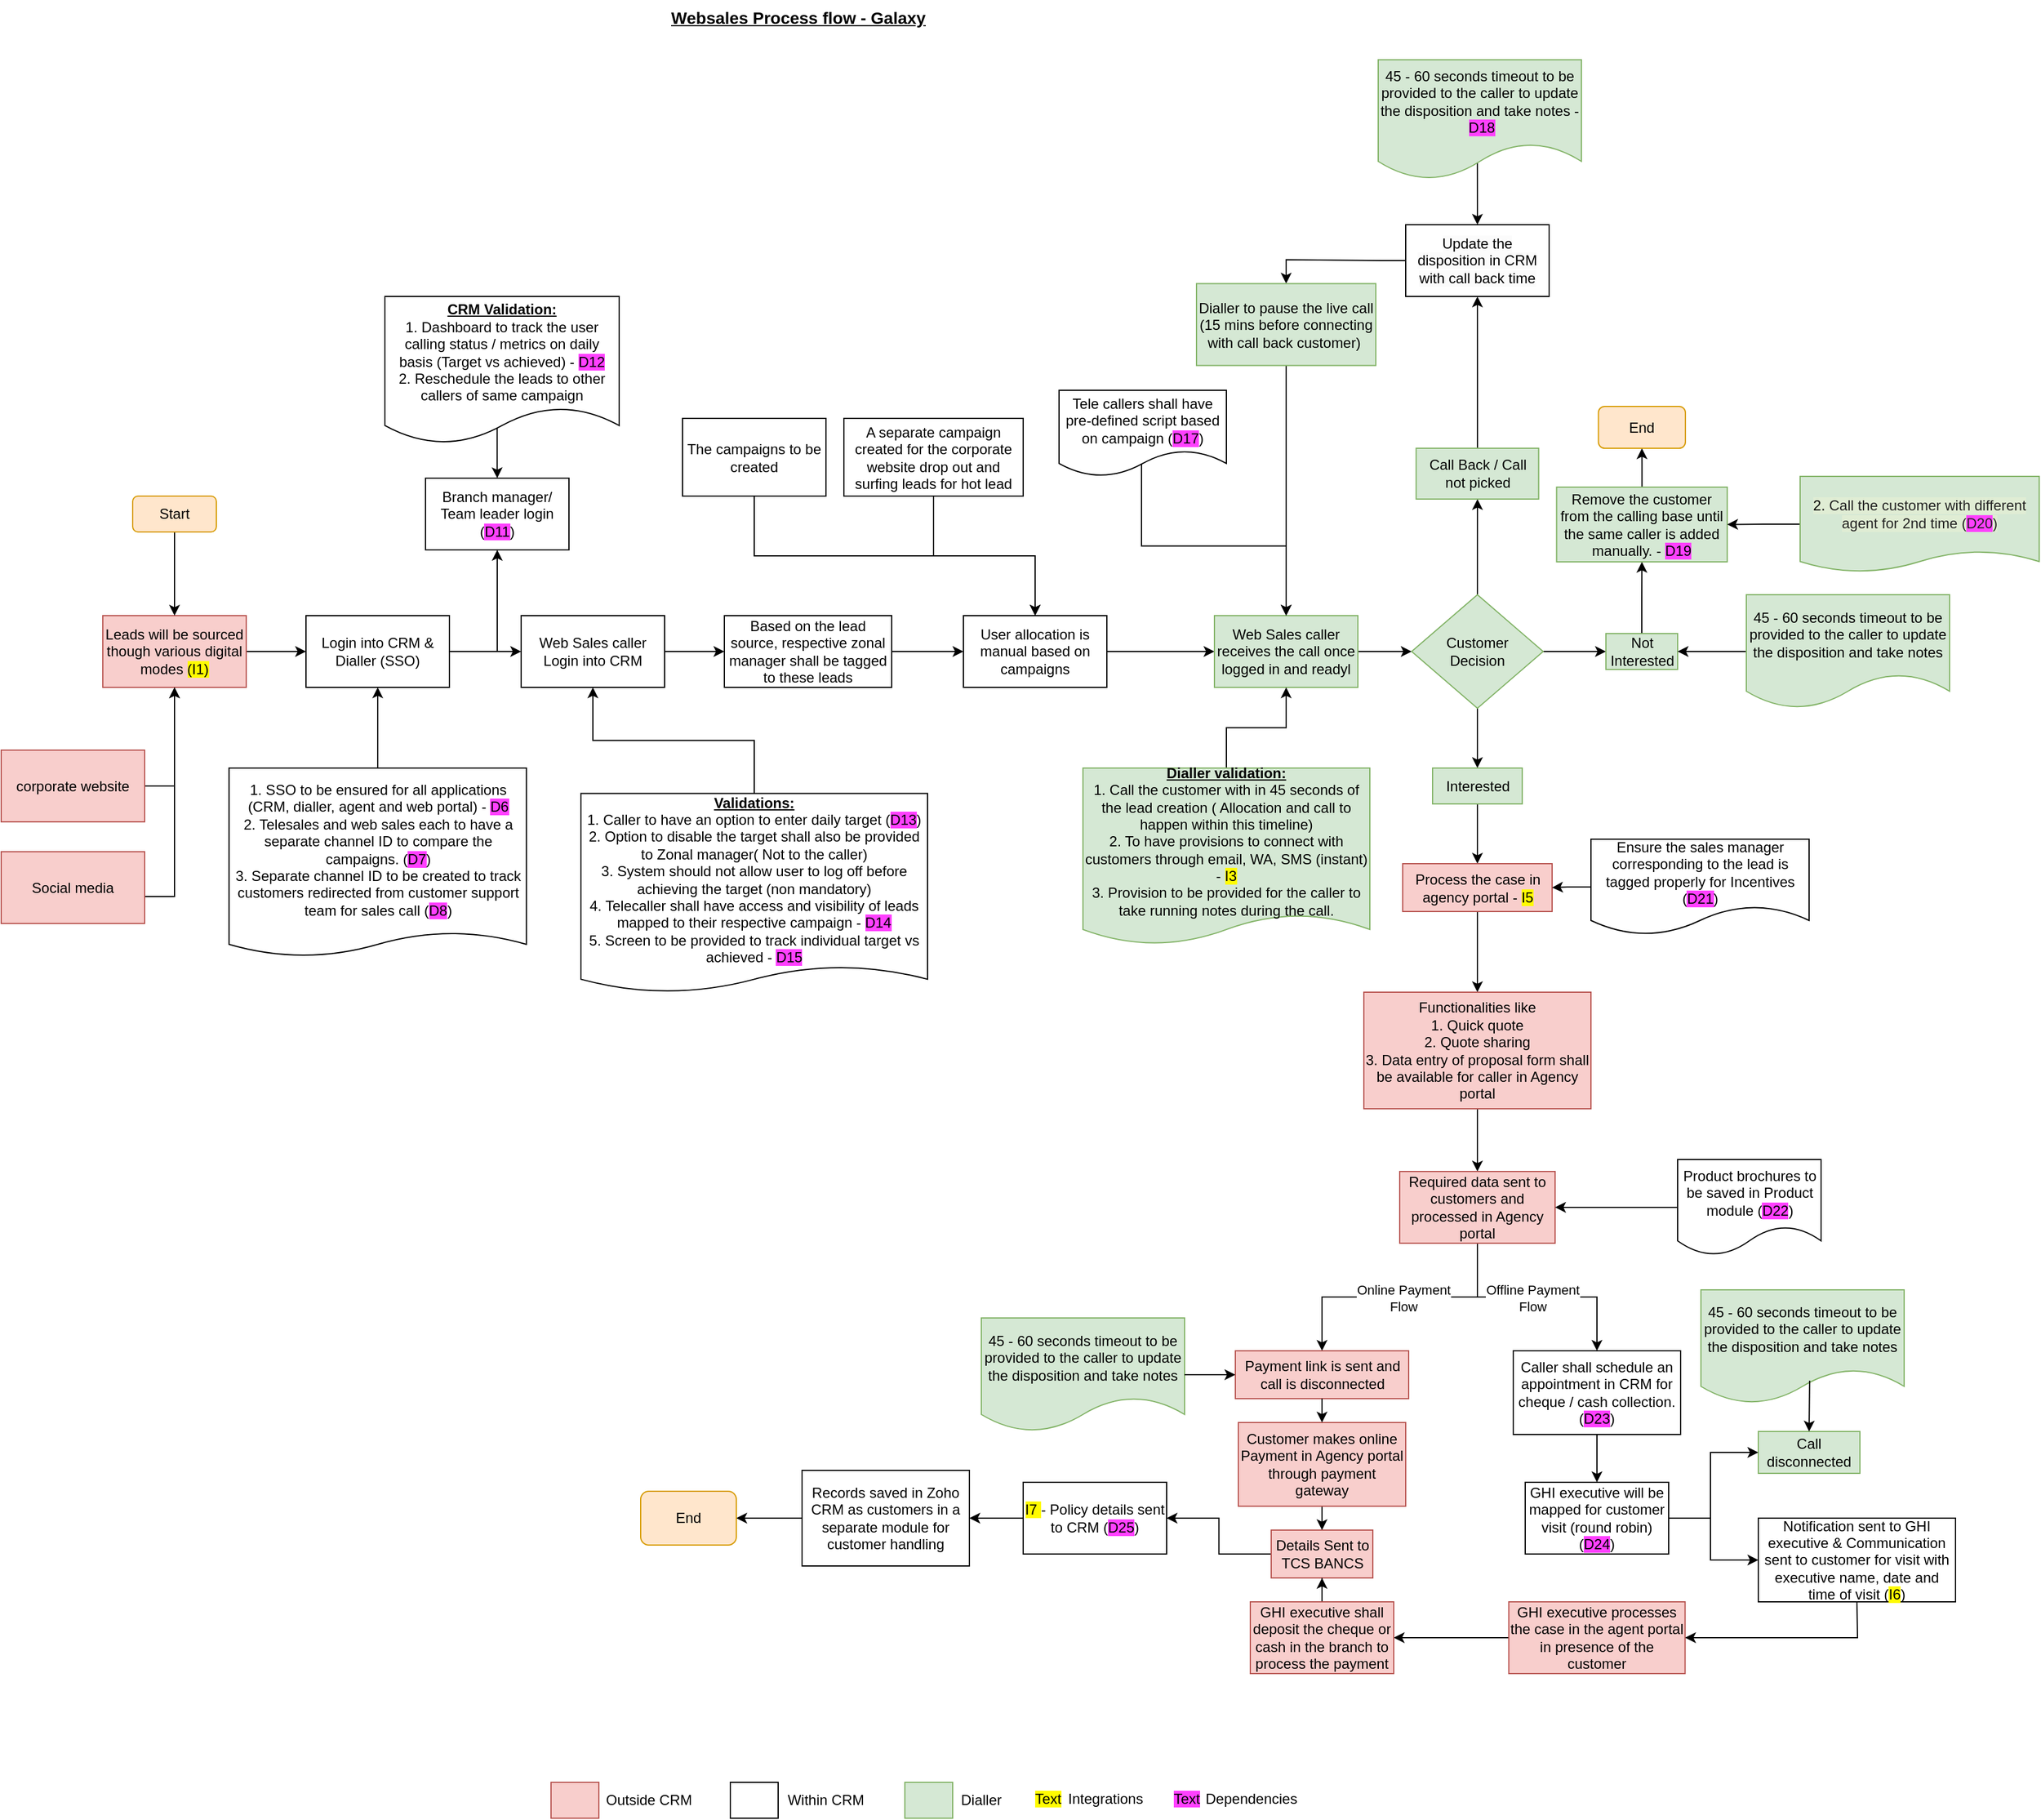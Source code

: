 <mxfile version="24.7.6">
  <diagram name="Page-1" id="cPXebE8d43cmAomiVw6z">
    <mxGraphModel dx="3292" dy="1350" grid="1" gridSize="10" guides="1" tooltips="1" connect="1" arrows="1" fold="1" page="1" pageScale="1" pageWidth="1169" pageHeight="827" background="#ffffff" math="0" shadow="0">
      <root>
        <mxCell id="0" />
        <mxCell id="1" parent="0" />
        <mxCell id="DHG3hZiEQoI8j79bsbjd-3" style="edgeStyle=orthogonalEdgeStyle;rounded=0;orthogonalLoop=1;jettySize=auto;html=1;" parent="1" source="fGk7OGRNWrDz0cRM8d9a-1" target="DHG3hZiEQoI8j79bsbjd-1" edge="1">
          <mxGeometry relative="1" as="geometry" />
        </mxCell>
        <mxCell id="fGk7OGRNWrDz0cRM8d9a-1" value="Leads will be sourced though various digital modes &lt;span style=&quot;background-color: rgb(255, 251, 0);&quot;&gt;(I1)&lt;/span&gt;" style="rounded=0;whiteSpace=wrap;html=1;fillColor=#f8cecc;strokeColor=#b85450;" parent="1" vertex="1">
          <mxGeometry x="-2175" y="-245" width="120" height="60" as="geometry" />
        </mxCell>
        <mxCell id="DHG3hZiEQoI8j79bsbjd-53" style="edgeStyle=orthogonalEdgeStyle;rounded=0;orthogonalLoop=1;jettySize=auto;html=1;entryX=0.5;entryY=1;entryDx=0;entryDy=0;" parent="1" source="fGk7OGRNWrDz0cRM8d9a-2" target="fGk7OGRNWrDz0cRM8d9a-1" edge="1">
          <mxGeometry relative="1" as="geometry">
            <Array as="points">
              <mxPoint x="-2115" y="-10" />
            </Array>
          </mxGeometry>
        </mxCell>
        <mxCell id="fGk7OGRNWrDz0cRM8d9a-2" value="Social media" style="rounded=0;whiteSpace=wrap;html=1;fillColor=#f8cecc;strokeColor=#b85450;" parent="1" vertex="1">
          <mxGeometry x="-2260" y="-47.5" width="120" height="60" as="geometry" />
        </mxCell>
        <mxCell id="DHG3hZiEQoI8j79bsbjd-56" style="edgeStyle=orthogonalEdgeStyle;rounded=0;orthogonalLoop=1;jettySize=auto;html=1;entryX=0.5;entryY=1;entryDx=0;entryDy=0;exitX=1;exitY=0.5;exitDx=0;exitDy=0;" parent="1" source="fGk7OGRNWrDz0cRM8d9a-3" target="fGk7OGRNWrDz0cRM8d9a-1" edge="1">
          <mxGeometry relative="1" as="geometry" />
        </mxCell>
        <mxCell id="fGk7OGRNWrDz0cRM8d9a-3" value="corporate website" style="rounded=0;whiteSpace=wrap;html=1;fillColor=#f8cecc;strokeColor=#b85450;" parent="1" vertex="1">
          <mxGeometry x="-2260" y="-132.5" width="120" height="60" as="geometry" />
        </mxCell>
        <mxCell id="DHG3hZiEQoI8j79bsbjd-21" style="edgeStyle=orthogonalEdgeStyle;rounded=0;orthogonalLoop=1;jettySize=auto;html=1;entryX=0.5;entryY=0;entryDx=0;entryDy=0;exitX=0.5;exitY=1;exitDx=0;exitDy=0;" parent="1" source="fGk7OGRNWrDz0cRM8d9a-13" target="fGk7OGRNWrDz0cRM8d9a-16" edge="1">
          <mxGeometry relative="1" as="geometry" />
        </mxCell>
        <mxCell id="fGk7OGRNWrDz0cRM8d9a-13" value="The campaigns to be created" style="rounded=0;whiteSpace=wrap;html=1;" parent="1" vertex="1">
          <mxGeometry x="-1690" y="-410" width="120" height="65" as="geometry" />
        </mxCell>
        <mxCell id="fGk7OGRNWrDz0cRM8d9a-32" style="edgeStyle=orthogonalEdgeStyle;rounded=0;orthogonalLoop=1;jettySize=auto;html=1;" parent="1" source="fGk7OGRNWrDz0cRM8d9a-16" target="fGk7OGRNWrDz0cRM8d9a-43" edge="1">
          <mxGeometry relative="1" as="geometry">
            <mxPoint x="-1285" y="-215" as="targetPoint" />
          </mxGeometry>
        </mxCell>
        <mxCell id="fGk7OGRNWrDz0cRM8d9a-16" value="User allocation is manual based on campaigns" style="rounded=0;whiteSpace=wrap;html=1;" parent="1" vertex="1">
          <mxGeometry x="-1455" y="-245" width="120" height="60" as="geometry" />
        </mxCell>
        <mxCell id="DHG3hZiEQoI8j79bsbjd-22" style="edgeStyle=orthogonalEdgeStyle;rounded=0;orthogonalLoop=1;jettySize=auto;html=1;entryX=0.5;entryY=0;entryDx=0;entryDy=0;" parent="1" source="fGk7OGRNWrDz0cRM8d9a-19" target="fGk7OGRNWrDz0cRM8d9a-16" edge="1">
          <mxGeometry relative="1" as="geometry" />
        </mxCell>
        <mxCell id="fGk7OGRNWrDz0cRM8d9a-19" value="A separate campaign created for the corporate website drop out and surfing leads for hot lead" style="rounded=0;whiteSpace=wrap;html=1;" parent="1" vertex="1">
          <mxGeometry x="-1555" y="-410" width="150" height="65" as="geometry" />
        </mxCell>
        <mxCell id="DHG3hZiEQoI8j79bsbjd-23" style="edgeStyle=orthogonalEdgeStyle;rounded=0;orthogonalLoop=1;jettySize=auto;html=1;entryX=0;entryY=0.5;entryDx=0;entryDy=0;" parent="1" source="fGk7OGRNWrDz0cRM8d9a-22" target="fGk7OGRNWrDz0cRM8d9a-16" edge="1">
          <mxGeometry relative="1" as="geometry" />
        </mxCell>
        <mxCell id="fGk7OGRNWrDz0cRM8d9a-22" value="&lt;span style=&quot;text-align: left;&quot;&gt;Based on the lead source, respective zonal manager shall be tagged to these leads&lt;/span&gt;" style="rounded=0;whiteSpace=wrap;html=1;" parent="1" vertex="1">
          <mxGeometry x="-1655" y="-245" width="140" height="60" as="geometry" />
        </mxCell>
        <mxCell id="DHG3hZiEQoI8j79bsbjd-27" style="edgeStyle=orthogonalEdgeStyle;rounded=0;orthogonalLoop=1;jettySize=auto;html=1;entryX=0.5;entryY=1;entryDx=0;entryDy=0;" parent="1" source="fGk7OGRNWrDz0cRM8d9a-27" target="DHG3hZiEQoI8j79bsbjd-1" edge="1">
          <mxGeometry relative="1" as="geometry">
            <mxPoint x="-1945" y="-160" as="targetPoint" />
          </mxGeometry>
        </mxCell>
        <mxCell id="fGk7OGRNWrDz0cRM8d9a-27" value="1. SSO to be ensured for all applications (CRM, dialler, agent and web portal) -&amp;nbsp;&lt;span style=&quot;background-color: rgb(255, 64, 255);&quot;&gt;D6&lt;/span&gt;&lt;div&gt;2. Telesales and web sales each to have a separate channel ID to compare the campaigns. (&lt;span style=&quot;background-color: rgb(255, 64, 255);&quot;&gt;D7&lt;/span&gt;)&lt;div&gt;3&lt;span style=&quot;background-color: initial;&quot;&gt;. Separate channel ID to be created to track customers redirected from customer support team for sales call (&lt;/span&gt;&lt;span style=&quot;background-color: rgb(255, 64, 255);&quot;&gt;D8&lt;/span&gt;&lt;span style=&quot;background-color: initial;&quot;&gt;)&lt;/span&gt;&lt;/div&gt;&lt;/div&gt;" style="shape=document;whiteSpace=wrap;html=1;boundedLbl=1;size=0.127;" parent="1" vertex="1">
          <mxGeometry x="-2069.37" y="-117.5" width="248.75" height="157.5" as="geometry" />
        </mxCell>
        <mxCell id="fGk7OGRNWrDz0cRM8d9a-52" style="edgeStyle=orthogonalEdgeStyle;rounded=0;orthogonalLoop=1;jettySize=auto;html=1;" parent="1" source="fGk7OGRNWrDz0cRM8d9a-43" target="fGk7OGRNWrDz0cRM8d9a-47" edge="1">
          <mxGeometry relative="1" as="geometry" />
        </mxCell>
        <mxCell id="fGk7OGRNWrDz0cRM8d9a-43" value="Web Sales caller receives the call once logged in and readyl" style="rounded=0;whiteSpace=wrap;html=1;fillColor=#d5e8d4;strokeColor=#82b366;" parent="1" vertex="1">
          <mxGeometry x="-1245" y="-245" width="120" height="60" as="geometry" />
        </mxCell>
        <mxCell id="fGk7OGRNWrDz0cRM8d9a-67" style="edgeStyle=orthogonalEdgeStyle;rounded=0;orthogonalLoop=1;jettySize=auto;html=1;entryX=0.5;entryY=0;entryDx=0;entryDy=0;" parent="1" source="fGk7OGRNWrDz0cRM8d9a-47" target="fGk7OGRNWrDz0cRM8d9a-66" edge="1">
          <mxGeometry relative="1" as="geometry" />
        </mxCell>
        <mxCell id="fGk7OGRNWrDz0cRM8d9a-69" style="edgeStyle=orthogonalEdgeStyle;rounded=0;orthogonalLoop=1;jettySize=auto;html=1;" parent="1" source="fGk7OGRNWrDz0cRM8d9a-47" target="fGk7OGRNWrDz0cRM8d9a-49" edge="1">
          <mxGeometry relative="1" as="geometry" />
        </mxCell>
        <mxCell id="fGk7OGRNWrDz0cRM8d9a-70" style="edgeStyle=orthogonalEdgeStyle;rounded=0;orthogonalLoop=1;jettySize=auto;html=1;" parent="1" source="fGk7OGRNWrDz0cRM8d9a-47" target="fGk7OGRNWrDz0cRM8d9a-48" edge="1">
          <mxGeometry relative="1" as="geometry" />
        </mxCell>
        <mxCell id="fGk7OGRNWrDz0cRM8d9a-47" value="Customer&lt;div&gt;Decision&lt;/div&gt;" style="rhombus;whiteSpace=wrap;html=1;fillColor=#d5e8d4;strokeColor=#82b366;" parent="1" vertex="1">
          <mxGeometry x="-1080" y="-262.5" width="110" height="95" as="geometry" />
        </mxCell>
        <mxCell id="fGk7OGRNWrDz0cRM8d9a-142" style="edgeStyle=orthogonalEdgeStyle;rounded=0;orthogonalLoop=1;jettySize=auto;html=1;" parent="1" source="fGk7OGRNWrDz0cRM8d9a-48" target="fGk7OGRNWrDz0cRM8d9a-141" edge="1">
          <mxGeometry relative="1" as="geometry" />
        </mxCell>
        <mxCell id="fGk7OGRNWrDz0cRM8d9a-48" value="Call Back / Call not picked" style="rounded=0;whiteSpace=wrap;html=1;fillColor=#d5e8d4;strokeColor=#82b366;" parent="1" vertex="1">
          <mxGeometry x="-1076.25" y="-385" width="102.5" height="42.5" as="geometry" />
        </mxCell>
        <mxCell id="fGk7OGRNWrDz0cRM8d9a-116" style="edgeStyle=orthogonalEdgeStyle;rounded=0;orthogonalLoop=1;jettySize=auto;html=1;entryX=0.5;entryY=1;entryDx=0;entryDy=0;" parent="1" source="fGk7OGRNWrDz0cRM8d9a-49" target="fGk7OGRNWrDz0cRM8d9a-113" edge="1">
          <mxGeometry relative="1" as="geometry" />
        </mxCell>
        <mxCell id="fGk7OGRNWrDz0cRM8d9a-49" value="Not Interested" style="rounded=0;whiteSpace=wrap;html=1;fillColor=#d5e8d4;strokeColor=#82b366;" parent="1" vertex="1">
          <mxGeometry x="-917.5" y="-230" width="60" height="30" as="geometry" />
        </mxCell>
        <mxCell id="PIpMBF-xfvnBNTtfXeh2-1" style="edgeStyle=orthogonalEdgeStyle;rounded=0;orthogonalLoop=1;jettySize=auto;html=1;exitX=0.5;exitY=1;exitDx=0;exitDy=0;" parent="1" source="fGk7OGRNWrDz0cRM8d9a-50" target="fGk7OGRNWrDz0cRM8d9a-1" edge="1">
          <mxGeometry relative="1" as="geometry" />
        </mxCell>
        <mxCell id="fGk7OGRNWrDz0cRM8d9a-50" value="Start" style="rounded=1;whiteSpace=wrap;html=1;fillColor=#ffe6cc;strokeColor=#d79b00;" parent="1" vertex="1">
          <mxGeometry x="-2150" y="-345" width="70" height="30" as="geometry" />
        </mxCell>
        <mxCell id="fGk7OGRNWrDz0cRM8d9a-92" style="edgeStyle=orthogonalEdgeStyle;rounded=0;orthogonalLoop=1;jettySize=auto;html=1;entryX=0.5;entryY=0;entryDx=0;entryDy=0;" parent="1" source="fGk7OGRNWrDz0cRM8d9a-66" target="fGk7OGRNWrDz0cRM8d9a-91" edge="1">
          <mxGeometry relative="1" as="geometry">
            <mxPoint x="-1055" y="-60" as="targetPoint" />
          </mxGeometry>
        </mxCell>
        <mxCell id="fGk7OGRNWrDz0cRM8d9a-66" value="Inte&lt;span style=&quot;background-color: initial;&quot;&gt;rested&lt;/span&gt;" style="rounded=0;whiteSpace=wrap;html=1;fillColor=#d5e8d4;strokeColor=#82b366;" parent="1" vertex="1">
          <mxGeometry x="-1062.5" y="-117.5" width="75" height="30" as="geometry" />
        </mxCell>
        <mxCell id="fGk7OGRNWrDz0cRM8d9a-148" style="edgeStyle=orthogonalEdgeStyle;rounded=0;orthogonalLoop=1;jettySize=auto;html=1;" parent="1" source="fGk7OGRNWrDz0cRM8d9a-89" target="fGk7OGRNWrDz0cRM8d9a-43" edge="1">
          <mxGeometry relative="1" as="geometry" />
        </mxCell>
        <mxCell id="fGk7OGRNWrDz0cRM8d9a-89" value="&lt;u&gt;&lt;b&gt;Dialler validation:&lt;/b&gt;&lt;/u&gt;&lt;div&gt;1. Call the customer with in 45 seconds of the lead creation ( Allocation and call to happen within this timeline)&lt;/div&gt;&lt;div&gt;&lt;div&gt;2. To have provisions to connect with customers through email, WA, SMS (instant) -&amp;nbsp;&lt;span style=&quot;background-color: rgb(255, 251, 0);&quot;&gt;I3&lt;/span&gt;&lt;/div&gt;&lt;/div&gt;&lt;div&gt;3. Provision to be provided for the caller to take running notes during the call.&lt;span style=&quot;background-color: rgb(255, 251, 0);&quot;&gt;&lt;br&gt;&lt;/span&gt;&lt;/div&gt;" style="shape=document;whiteSpace=wrap;html=1;boundedLbl=1;fillColor=#d5e8d4;strokeColor=#82b366;size=0.169;" parent="1" vertex="1">
          <mxGeometry x="-1355" y="-117.5" width="240" height="147.5" as="geometry" />
        </mxCell>
        <mxCell id="fGk7OGRNWrDz0cRM8d9a-94" style="edgeStyle=orthogonalEdgeStyle;rounded=0;orthogonalLoop=1;jettySize=auto;html=1;" parent="1" source="fGk7OGRNWrDz0cRM8d9a-91" target="fGk7OGRNWrDz0cRM8d9a-93" edge="1">
          <mxGeometry relative="1" as="geometry" />
        </mxCell>
        <mxCell id="fGk7OGRNWrDz0cRM8d9a-91" value="Process the case in agency portal -&amp;nbsp;&lt;span style=&quot;background-color: rgb(255, 251, 0);&quot;&gt;I5&lt;/span&gt;" style="whiteSpace=wrap;html=1;fillColor=#f8cecc;strokeColor=#b85450;" parent="1" vertex="1">
          <mxGeometry x="-1087.5" y="-37.5" width="125" height="40" as="geometry" />
        </mxCell>
        <mxCell id="fGk7OGRNWrDz0cRM8d9a-119" style="edgeStyle=orthogonalEdgeStyle;rounded=0;orthogonalLoop=1;jettySize=auto;html=1;entryX=0.5;entryY=0;entryDx=0;entryDy=0;" parent="1" source="fGk7OGRNWrDz0cRM8d9a-93" target="fGk7OGRNWrDz0cRM8d9a-100" edge="1">
          <mxGeometry relative="1" as="geometry" />
        </mxCell>
        <mxCell id="fGk7OGRNWrDz0cRM8d9a-93" value="Functionalities like&lt;div&gt;1. Quick quote&lt;/div&gt;&lt;div&gt;2. Quote sharing&lt;/div&gt;&lt;div&gt;3. Data entry of proposal form shall be available for caller in Agency portal&lt;/div&gt;" style="rounded=0;whiteSpace=wrap;html=1;fillColor=#f8cecc;strokeColor=#b85450;" parent="1" vertex="1">
          <mxGeometry x="-1120" y="70" width="190" height="97.5" as="geometry" />
        </mxCell>
        <mxCell id="fGk7OGRNWrDz0cRM8d9a-137" style="edgeStyle=orthogonalEdgeStyle;rounded=0;orthogonalLoop=1;jettySize=auto;html=1;entryX=0.5;entryY=0;entryDx=0;entryDy=0;" parent="1" source="fGk7OGRNWrDz0cRM8d9a-95" target="fGk7OGRNWrDz0cRM8d9a-96" edge="1">
          <mxGeometry relative="1" as="geometry" />
        </mxCell>
        <mxCell id="fGk7OGRNWrDz0cRM8d9a-95" value="Customer makes online Payment in Agency portal through payment gateway" style="whiteSpace=wrap;html=1;fillColor=#f8cecc;strokeColor=#b85450;" parent="1" vertex="1">
          <mxGeometry x="-1225" y="430" width="140" height="70" as="geometry" />
        </mxCell>
        <mxCell id="fGk7OGRNWrDz0cRM8d9a-138" style="edgeStyle=orthogonalEdgeStyle;rounded=0;orthogonalLoop=1;jettySize=auto;html=1;" parent="1" source="fGk7OGRNWrDz0cRM8d9a-96" target="fGk7OGRNWrDz0cRM8d9a-97" edge="1">
          <mxGeometry relative="1" as="geometry" />
        </mxCell>
        <mxCell id="fGk7OGRNWrDz0cRM8d9a-96" value="Details Sent to TCS BANCS" style="whiteSpace=wrap;html=1;fillColor=#f8cecc;strokeColor=#b85450;" parent="1" vertex="1">
          <mxGeometry x="-1197.5" y="520" width="85" height="40" as="geometry" />
        </mxCell>
        <mxCell id="fGk7OGRNWrDz0cRM8d9a-139" style="edgeStyle=orthogonalEdgeStyle;rounded=0;orthogonalLoop=1;jettySize=auto;html=1;entryX=1;entryY=0.5;entryDx=0;entryDy=0;" parent="1" source="fGk7OGRNWrDz0cRM8d9a-97" target="fGk7OGRNWrDz0cRM8d9a-98" edge="1">
          <mxGeometry relative="1" as="geometry" />
        </mxCell>
        <mxCell id="fGk7OGRNWrDz0cRM8d9a-97" value="&lt;span style=&quot;background-color: rgb(255, 251, 0);&quot;&gt;I7&amp;nbsp;&lt;/span&gt;- Policy details sent to CRM (&lt;span style=&quot;background-color: rgb(255, 64, 255);&quot;&gt;D25&lt;/span&gt;)" style="whiteSpace=wrap;html=1;" parent="1" vertex="1">
          <mxGeometry x="-1405" y="480" width="120" height="60" as="geometry" />
        </mxCell>
        <mxCell id="fGk7OGRNWrDz0cRM8d9a-140" style="edgeStyle=orthogonalEdgeStyle;rounded=0;orthogonalLoop=1;jettySize=auto;html=1;" parent="1" source="fGk7OGRNWrDz0cRM8d9a-98" target="fGk7OGRNWrDz0cRM8d9a-99" edge="1">
          <mxGeometry relative="1" as="geometry" />
        </mxCell>
        <mxCell id="fGk7OGRNWrDz0cRM8d9a-98" value="Records saved in Zoho CRM as customers in a separate module for customer handling" style="whiteSpace=wrap;html=1;" parent="1" vertex="1">
          <mxGeometry x="-1590" y="470" width="140" height="80" as="geometry" />
        </mxCell>
        <mxCell id="fGk7OGRNWrDz0cRM8d9a-99" value="End" style="rounded=1;whiteSpace=wrap;html=1;fillColor=#ffe6cc;strokeColor=#d79b00;" parent="1" vertex="1">
          <mxGeometry x="-1725" y="487.5" width="80" height="45" as="geometry" />
        </mxCell>
        <mxCell id="fGk7OGRNWrDz0cRM8d9a-128" style="edgeStyle=orthogonalEdgeStyle;rounded=0;orthogonalLoop=1;jettySize=auto;html=1;entryX=0.5;entryY=0;entryDx=0;entryDy=0;" parent="1" source="fGk7OGRNWrDz0cRM8d9a-100" target="LRV5DNis8426XxzsMpCF-1" edge="1">
          <mxGeometry relative="1" as="geometry" />
        </mxCell>
        <mxCell id="DHG3hZiEQoI8j79bsbjd-5" value="Online Payment&lt;div&gt;Flow&lt;/div&gt;" style="edgeLabel;html=1;align=center;verticalAlign=middle;resizable=0;points=[];" parent="fGk7OGRNWrDz0cRM8d9a-128" vertex="1" connectable="0">
          <mxGeometry x="0.01" y="1" relative="1" as="geometry">
            <mxPoint x="4" as="offset" />
          </mxGeometry>
        </mxCell>
        <mxCell id="fGk7OGRNWrDz0cRM8d9a-129" style="edgeStyle=orthogonalEdgeStyle;rounded=0;orthogonalLoop=1;jettySize=auto;html=1;entryX=0.5;entryY=0;entryDx=0;entryDy=0;" parent="1" source="fGk7OGRNWrDz0cRM8d9a-100" target="fGk7OGRNWrDz0cRM8d9a-101" edge="1">
          <mxGeometry relative="1" as="geometry" />
        </mxCell>
        <mxCell id="DHG3hZiEQoI8j79bsbjd-6" value="Offline Payment&lt;div&gt;Flow&lt;/div&gt;" style="edgeLabel;html=1;align=center;verticalAlign=middle;resizable=0;points=[];" parent="fGk7OGRNWrDz0cRM8d9a-129" vertex="1" connectable="0">
          <mxGeometry x="-0.046" y="-1" relative="1" as="geometry">
            <mxPoint as="offset" />
          </mxGeometry>
        </mxCell>
        <mxCell id="fGk7OGRNWrDz0cRM8d9a-100" value="Required data sent to customers and processed in Agency portal" style="rounded=0;whiteSpace=wrap;html=1;fillColor=#f8cecc;strokeColor=#b85450;" parent="1" vertex="1">
          <mxGeometry x="-1090" y="220" width="130" height="60" as="geometry" />
        </mxCell>
        <mxCell id="fGk7OGRNWrDz0cRM8d9a-132" value="" style="edgeStyle=orthogonalEdgeStyle;rounded=0;orthogonalLoop=1;jettySize=auto;html=1;" parent="1" source="fGk7OGRNWrDz0cRM8d9a-101" target="fGk7OGRNWrDz0cRM8d9a-102" edge="1">
          <mxGeometry relative="1" as="geometry" />
        </mxCell>
        <mxCell id="fGk7OGRNWrDz0cRM8d9a-101" value="Caller shall schedule an appointment in CRM for cheque / cash collection. (&lt;span style=&quot;background-color: rgb(255, 64, 255);&quot;&gt;D23&lt;/span&gt;)" style="whiteSpace=wrap;html=1;" parent="1" vertex="1">
          <mxGeometry x="-995" y="370" width="140" height="70" as="geometry" />
        </mxCell>
        <mxCell id="fGk7OGRNWrDz0cRM8d9a-102" value="GHI executive will be mapped for customer visit (round robin) (&lt;span style=&quot;background-color: rgb(255, 64, 255);&quot;&gt;D24&lt;/span&gt;)" style="rounded=0;whiteSpace=wrap;html=1;" parent="1" vertex="1">
          <mxGeometry x="-985" y="480" width="120" height="60" as="geometry" />
        </mxCell>
        <mxCell id="fGk7OGRNWrDz0cRM8d9a-103" value="Notification sent to GHI executive &amp;amp; Communication sent to customer for visit with executive name, date and time of visit (&lt;span style=&quot;background-color: rgb(255, 251, 0);&quot;&gt;I6&lt;/span&gt;)" style="rounded=0;whiteSpace=wrap;html=1;" parent="1" vertex="1">
          <mxGeometry x="-790" y="510" width="165" height="70" as="geometry" />
        </mxCell>
        <mxCell id="fGk7OGRNWrDz0cRM8d9a-135" style="edgeStyle=orthogonalEdgeStyle;rounded=0;orthogonalLoop=1;jettySize=auto;html=1;" parent="1" source="fGk7OGRNWrDz0cRM8d9a-104" target="fGk7OGRNWrDz0cRM8d9a-105" edge="1">
          <mxGeometry relative="1" as="geometry" />
        </mxCell>
        <mxCell id="fGk7OGRNWrDz0cRM8d9a-104" value="GHI executive processes the case in the agent portal in presence of the customer" style="rounded=0;whiteSpace=wrap;html=1;fillColor=#f8cecc;strokeColor=#b85450;" parent="1" vertex="1">
          <mxGeometry x="-998.75" y="580" width="147.5" height="60" as="geometry" />
        </mxCell>
        <mxCell id="fGk7OGRNWrDz0cRM8d9a-136" style="edgeStyle=orthogonalEdgeStyle;rounded=0;orthogonalLoop=1;jettySize=auto;html=1;entryX=0.5;entryY=1;entryDx=0;entryDy=0;" parent="1" source="fGk7OGRNWrDz0cRM8d9a-105" target="fGk7OGRNWrDz0cRM8d9a-96" edge="1">
          <mxGeometry relative="1" as="geometry" />
        </mxCell>
        <mxCell id="fGk7OGRNWrDz0cRM8d9a-105" value="GHI executive shall deposit the cheque or cash in the branch to process the payment" style="rounded=0;whiteSpace=wrap;html=1;fillColor=#f8cecc;strokeColor=#b85450;" parent="1" vertex="1">
          <mxGeometry x="-1215" y="580" width="120" height="60" as="geometry" />
        </mxCell>
        <mxCell id="fGk7OGRNWrDz0cRM8d9a-107" style="edgeStyle=orthogonalEdgeStyle;rounded=0;orthogonalLoop=1;jettySize=auto;html=1;" parent="1" source="fGk7OGRNWrDz0cRM8d9a-106" target="fGk7OGRNWrDz0cRM8d9a-91" edge="1">
          <mxGeometry relative="1" as="geometry" />
        </mxCell>
        <mxCell id="fGk7OGRNWrDz0cRM8d9a-106" value="Ensure the sales manager corresponding to the lead is tagged properly for Incentives (&lt;span style=&quot;background-color: rgb(255, 64, 255);&quot;&gt;D21&lt;/span&gt;)" style="shape=document;whiteSpace=wrap;html=1;boundedLbl=1;" parent="1" vertex="1">
          <mxGeometry x="-930" y="-58" width="182.5" height="80" as="geometry" />
        </mxCell>
        <mxCell id="fGk7OGRNWrDz0cRM8d9a-149" style="edgeStyle=orthogonalEdgeStyle;rounded=0;orthogonalLoop=1;jettySize=auto;html=1;entryX=1;entryY=0.5;entryDx=0;entryDy=0;" parent="1" source="fGk7OGRNWrDz0cRM8d9a-110" target="fGk7OGRNWrDz0cRM8d9a-49" edge="1">
          <mxGeometry relative="1" as="geometry" />
        </mxCell>
        <mxCell id="fGk7OGRNWrDz0cRM8d9a-110" value="45 - 60 seconds timeout to be provided to the caller to update the disposition and take notes" style="shape=document;whiteSpace=wrap;html=1;boundedLbl=1;fillColor=#d5e8d4;strokeColor=#82b366;" parent="1" vertex="1">
          <mxGeometry x="-800" y="-262.5" width="170" height="95" as="geometry" />
        </mxCell>
        <mxCell id="fGk7OGRNWrDz0cRM8d9a-117" style="edgeStyle=orthogonalEdgeStyle;rounded=0;orthogonalLoop=1;jettySize=auto;html=1;entryX=0.5;entryY=1;entryDx=0;entryDy=0;" parent="1" source="fGk7OGRNWrDz0cRM8d9a-113" target="fGk7OGRNWrDz0cRM8d9a-115" edge="1">
          <mxGeometry relative="1" as="geometry" />
        </mxCell>
        <mxCell id="fGk7OGRNWrDz0cRM8d9a-113" value="Remove the customer from the calling base until the same caller is added manually. -&amp;nbsp;&lt;span style=&quot;background-color: rgb(255, 64, 255);&quot;&gt;D19&lt;/span&gt;" style="rounded=0;whiteSpace=wrap;html=1;fillColor=#d5e8d4;strokeColor=#82b366;" parent="1" vertex="1">
          <mxGeometry x="-958.75" y="-352.5" width="142.75" height="62.5" as="geometry" />
        </mxCell>
        <mxCell id="fGk7OGRNWrDz0cRM8d9a-118" style="edgeStyle=orthogonalEdgeStyle;rounded=0;orthogonalLoop=1;jettySize=auto;html=1;" parent="1" source="fGk7OGRNWrDz0cRM8d9a-114" target="fGk7OGRNWrDz0cRM8d9a-113" edge="1">
          <mxGeometry relative="1" as="geometry" />
        </mxCell>
        <mxCell id="fGk7OGRNWrDz0cRM8d9a-114" value="&lt;div&gt;&lt;span style=&quot;background-color: rgb(224, 237, 212);&quot;&gt;2.&amp;nbsp;&lt;/span&gt;&lt;span style=&quot;background-color: rgb(224, 237, 212); font-family: inherit; caret-color: rgb(34, 34, 34); color: rgb(34, 34, 34); letter-spacing: 0.01px; text-align: left;&quot;&gt;Call the customer with different agent for 2nd time (&lt;/span&gt;&lt;span style=&quot;font-family: inherit; caret-color: rgb(34, 34, 34); color: rgb(34, 34, 34); letter-spacing: 0.01px; text-align: left; background-color: rgb(255, 64, 255);&quot;&gt;D20&lt;/span&gt;&lt;span style=&quot;background-color: rgb(224, 237, 212); font-family: inherit; caret-color: rgb(34, 34, 34); color: rgb(34, 34, 34); letter-spacing: 0.01px; text-align: left;&quot;&gt;)&lt;/span&gt;&lt;/div&gt;" style="shape=document;whiteSpace=wrap;html=1;boundedLbl=1;size=0.219;fillColor=#d5e8d4;strokeColor=#82b366;" parent="1" vertex="1">
          <mxGeometry x="-755" y="-361.5" width="200" height="80" as="geometry" />
        </mxCell>
        <mxCell id="fGk7OGRNWrDz0cRM8d9a-115" value="End" style="rounded=1;whiteSpace=wrap;html=1;fillColor=#ffe6cc;strokeColor=#d79b00;" parent="1" vertex="1">
          <mxGeometry x="-923.75" y="-420" width="72.75" height="35" as="geometry" />
        </mxCell>
        <mxCell id="fGk7OGRNWrDz0cRM8d9a-125" style="edgeStyle=orthogonalEdgeStyle;rounded=0;orthogonalLoop=1;jettySize=auto;html=1;" parent="1" edge="1">
          <mxGeometry relative="1" as="geometry">
            <mxPoint x="-988.75" y="725" as="sourcePoint" />
          </mxGeometry>
        </mxCell>
        <mxCell id="DHG3hZiEQoI8j79bsbjd-51" style="edgeStyle=orthogonalEdgeStyle;rounded=0;orthogonalLoop=1;jettySize=auto;html=1;entryX=0.5;entryY=0;entryDx=0;entryDy=0;" parent="1" source="fGk7OGRNWrDz0cRM8d9a-141" target="fGk7OGRNWrDz0cRM8d9a-144" edge="1">
          <mxGeometry relative="1" as="geometry" />
        </mxCell>
        <mxCell id="fGk7OGRNWrDz0cRM8d9a-141" value="&lt;meta charset=&quot;utf-8&quot;&gt;&lt;span style=&quot;color: rgb(0, 0, 0); font-family: Helvetica; font-size: 12px; font-style: normal; font-variant-ligatures: normal; font-variant-caps: normal; font-weight: 400; letter-spacing: normal; orphans: 2; text-align: center; text-indent: 0px; text-transform: none; widows: 2; word-spacing: 0px; -webkit-text-stroke-width: 0px; white-space: normal; background-color: rgb(251, 251, 251); text-decoration-thickness: initial; text-decoration-style: initial; text-decoration-color: initial; display: inline !important; float: none;&quot;&gt;Update the disposition in CRM with call back time&lt;/span&gt;" style="rounded=0;whiteSpace=wrap;html=1;" parent="1" vertex="1">
          <mxGeometry x="-1085" y="-572" width="120" height="60" as="geometry" />
        </mxCell>
        <mxCell id="PIpMBF-xfvnBNTtfXeh2-5" style="edgeStyle=orthogonalEdgeStyle;rounded=0;orthogonalLoop=1;jettySize=auto;html=1;exitX=0.488;exitY=0.85;exitDx=0;exitDy=0;exitPerimeter=0;" parent="1" source="fGk7OGRNWrDz0cRM8d9a-143" target="fGk7OGRNWrDz0cRM8d9a-141" edge="1">
          <mxGeometry relative="1" as="geometry" />
        </mxCell>
        <mxCell id="fGk7OGRNWrDz0cRM8d9a-143" value="45 - 60 seconds timeout to be provided to the caller to update the disposition and take notes -&amp;nbsp;&lt;span style=&quot;background-color: rgb(255, 64, 255);&quot;&gt;D18&lt;/span&gt;" style="shape=document;whiteSpace=wrap;html=1;boundedLbl=1;fillColor=#d5e8d4;strokeColor=#82b366;" parent="1" vertex="1">
          <mxGeometry x="-1108" y="-710" width="170" height="100" as="geometry" />
        </mxCell>
        <mxCell id="fGk7OGRNWrDz0cRM8d9a-145" style="edgeStyle=orthogonalEdgeStyle;rounded=0;orthogonalLoop=1;jettySize=auto;html=1;" parent="1" source="fGk7OGRNWrDz0cRM8d9a-144" target="fGk7OGRNWrDz0cRM8d9a-43" edge="1">
          <mxGeometry relative="1" as="geometry" />
        </mxCell>
        <mxCell id="fGk7OGRNWrDz0cRM8d9a-144" value="Dialler to pause the live call (15 mins before connecting with call back customer)&amp;nbsp;" style="rounded=0;whiteSpace=wrap;html=1;fillColor=#d5e8d4;strokeColor=#82b366;" parent="1" vertex="1">
          <mxGeometry x="-1260" y="-522.75" width="150" height="68.5" as="geometry" />
        </mxCell>
        <mxCell id="DHG3hZiEQoI8j79bsbjd-24" style="edgeStyle=orthogonalEdgeStyle;rounded=0;orthogonalLoop=1;jettySize=auto;html=1;entryX=0;entryY=0.5;entryDx=0;entryDy=0;" parent="1" source="DHG3hZiEQoI8j79bsbjd-1" target="DHG3hZiEQoI8j79bsbjd-9" edge="1">
          <mxGeometry relative="1" as="geometry" />
        </mxCell>
        <mxCell id="DHG3hZiEQoI8j79bsbjd-40" style="edgeStyle=orthogonalEdgeStyle;rounded=0;orthogonalLoop=1;jettySize=auto;html=1;exitX=1;exitY=0.5;exitDx=0;exitDy=0;" parent="1" source="DHG3hZiEQoI8j79bsbjd-1" target="DHG3hZiEQoI8j79bsbjd-8" edge="1">
          <mxGeometry relative="1" as="geometry" />
        </mxCell>
        <mxCell id="DHG3hZiEQoI8j79bsbjd-1" value="Login into CRM &amp;amp; Dialler (SSO)" style="rounded=0;whiteSpace=wrap;html=1;" parent="1" vertex="1">
          <mxGeometry x="-2005" y="-245" width="120" height="60" as="geometry" />
        </mxCell>
        <mxCell id="DHG3hZiEQoI8j79bsbjd-7" value="&lt;b&gt;&lt;u&gt;Validations:&lt;/u&gt;&lt;/b&gt;&lt;div&gt;1. Caller to have an option to enter daily target (&lt;span style=&quot;background-color: rgb(255, 64, 255);&quot;&gt;D13&lt;/span&gt;)&lt;div&gt;2. Option to disable the target shall also be provided to Zonal manager( Not to the caller)&lt;/div&gt;&lt;div&gt;3. System should not allow user to log off before achieving the target (non mandatory)&lt;/div&gt;&lt;/div&gt;&lt;div&gt;4. Telecaller shall have access and visibility of leads mapped to their respective campaign -&amp;nbsp;&lt;span style=&quot;background-color: rgb(255, 64, 255);&quot;&gt;D14&lt;/span&gt;&lt;/div&gt;&lt;div&gt;5. Screen to be provided to track individual target vs achieved -&amp;nbsp;&lt;span style=&quot;background-color: rgb(255, 64, 255);&quot;&gt;D15&lt;/span&gt;&lt;/div&gt;" style="shape=document;whiteSpace=wrap;html=1;boundedLbl=1;size=0.13;" parent="1" vertex="1">
          <mxGeometry x="-1775" y="-96.25" width="290" height="166.25" as="geometry" />
        </mxCell>
        <mxCell id="DHG3hZiEQoI8j79bsbjd-8" value="Branch manager/ Team leader login (&lt;span style=&quot;background-color: rgb(255, 64, 255);&quot;&gt;D11&lt;/span&gt;)" style="rounded=0;whiteSpace=wrap;html=1;" parent="1" vertex="1">
          <mxGeometry x="-1905" y="-360" width="120" height="60" as="geometry" />
        </mxCell>
        <mxCell id="DHG3hZiEQoI8j79bsbjd-32" style="edgeStyle=orthogonalEdgeStyle;rounded=0;orthogonalLoop=1;jettySize=auto;html=1;entryX=0;entryY=0.5;entryDx=0;entryDy=0;" parent="1" source="DHG3hZiEQoI8j79bsbjd-9" target="fGk7OGRNWrDz0cRM8d9a-22" edge="1">
          <mxGeometry relative="1" as="geometry" />
        </mxCell>
        <mxCell id="DHG3hZiEQoI8j79bsbjd-9" value="Web Sales caller Login into CRM" style="rounded=0;whiteSpace=wrap;html=1;" parent="1" vertex="1">
          <mxGeometry x="-1825" y="-245" width="120" height="60" as="geometry" />
        </mxCell>
        <mxCell id="DHG3hZiEQoI8j79bsbjd-33" style="edgeStyle=orthogonalEdgeStyle;rounded=0;orthogonalLoop=1;jettySize=auto;html=1;entryX=0.5;entryY=1;entryDx=0;entryDy=0;" parent="1" source="DHG3hZiEQoI8j79bsbjd-7" target="DHG3hZiEQoI8j79bsbjd-9" edge="1">
          <mxGeometry relative="1" as="geometry">
            <mxPoint x="-1785" y="-200" as="targetPoint" />
          </mxGeometry>
        </mxCell>
        <mxCell id="DHG3hZiEQoI8j79bsbjd-35" style="edgeStyle=orthogonalEdgeStyle;rounded=0;orthogonalLoop=1;jettySize=auto;html=1;entryX=0.5;entryY=0;entryDx=0;entryDy=0;exitX=0.479;exitY=0.885;exitDx=0;exitDy=0;exitPerimeter=0;" parent="1" source="DHG3hZiEQoI8j79bsbjd-34" target="DHG3hZiEQoI8j79bsbjd-8" edge="1">
          <mxGeometry relative="1" as="geometry" />
        </mxCell>
        <mxCell id="DHG3hZiEQoI8j79bsbjd-34" value="&lt;b&gt;&lt;u&gt;CRM Validation:&lt;/u&gt;&lt;/b&gt;&lt;div&gt;1. Dashboard to track the user calling status / metrics on daily basis (Target vs achieved) -&amp;nbsp;&lt;span style=&quot;background-color: rgb(255, 64, 255);&quot;&gt;D12&lt;/span&gt;&lt;div&gt;2. Reschedule the leads to other callers of same campaign&lt;/div&gt;&lt;/div&gt;" style="shape=document;whiteSpace=wrap;html=1;boundedLbl=1;size=0.244;" parent="1" vertex="1">
          <mxGeometry x="-1939" y="-512" width="196" height="123" as="geometry" />
        </mxCell>
        <mxCell id="DHG3hZiEQoI8j79bsbjd-64" style="edgeStyle=orthogonalEdgeStyle;rounded=0;orthogonalLoop=1;jettySize=auto;html=1;" parent="1" source="DHG3hZiEQoI8j79bsbjd-63" target="fGk7OGRNWrDz0cRM8d9a-100" edge="1">
          <mxGeometry relative="1" as="geometry" />
        </mxCell>
        <mxCell id="DHG3hZiEQoI8j79bsbjd-63" value="Product brochures to be saved in Product module (&lt;span style=&quot;background-color: rgb(255, 64, 255);&quot;&gt;D22&lt;/span&gt;)" style="shape=document;whiteSpace=wrap;html=1;boundedLbl=1;" parent="1" vertex="1">
          <mxGeometry x="-857.5" y="210" width="120" height="80" as="geometry" />
        </mxCell>
        <mxCell id="PIpMBF-xfvnBNTtfXeh2-4" style="edgeStyle=orthogonalEdgeStyle;rounded=0;orthogonalLoop=1;jettySize=auto;html=1;entryX=0.5;entryY=0;entryDx=0;entryDy=0;exitX=0.493;exitY=0.84;exitDx=0;exitDy=0;exitPerimeter=0;" parent="1" source="PIpMBF-xfvnBNTtfXeh2-2" target="fGk7OGRNWrDz0cRM8d9a-43" edge="1">
          <mxGeometry relative="1" as="geometry" />
        </mxCell>
        <mxCell id="PIpMBF-xfvnBNTtfXeh2-2" value="Tele callers shall have pre-defined script based on campaign (&lt;span style=&quot;background-color: rgb(255, 64, 255);&quot;&gt;D17&lt;/span&gt;)" style="shape=document;whiteSpace=wrap;html=1;boundedLbl=1;" parent="1" vertex="1">
          <mxGeometry x="-1375" y="-433.5" width="140" height="72" as="geometry" />
        </mxCell>
        <mxCell id="PIpMBF-xfvnBNTtfXeh2-6" value="" style="rounded=0;whiteSpace=wrap;html=1;fillColor=#f8cecc;strokeColor=#b85450;" parent="1" vertex="1">
          <mxGeometry x="-1800" y="731" width="40" height="30" as="geometry" />
        </mxCell>
        <mxCell id="PIpMBF-xfvnBNTtfXeh2-7" value="Outside CRM" style="text;html=1;align=center;verticalAlign=middle;whiteSpace=wrap;rounded=0;" parent="1" vertex="1">
          <mxGeometry x="-1763" y="731" width="90" height="30" as="geometry" />
        </mxCell>
        <mxCell id="PIpMBF-xfvnBNTtfXeh2-8" value="" style="rounded=0;whiteSpace=wrap;html=1;" parent="1" vertex="1">
          <mxGeometry x="-1650" y="731" width="40" height="30" as="geometry" />
        </mxCell>
        <mxCell id="PIpMBF-xfvnBNTtfXeh2-9" value="Within CRM" style="text;html=1;align=center;verticalAlign=middle;whiteSpace=wrap;rounded=0;" parent="1" vertex="1">
          <mxGeometry x="-1615" y="731" width="90" height="30" as="geometry" />
        </mxCell>
        <mxCell id="PIpMBF-xfvnBNTtfXeh2-10" value="" style="rounded=0;whiteSpace=wrap;html=1;fillColor=#d5e8d4;strokeColor=#82b366;" parent="1" vertex="1">
          <mxGeometry x="-1504" y="731" width="40" height="30" as="geometry" />
        </mxCell>
        <mxCell id="PIpMBF-xfvnBNTtfXeh2-11" value="Dialler" style="text;html=1;align=center;verticalAlign=middle;whiteSpace=wrap;rounded=0;" parent="1" vertex="1">
          <mxGeometry x="-1485" y="731" width="90" height="30" as="geometry" />
        </mxCell>
        <mxCell id="PIpMBF-xfvnBNTtfXeh2-12" value="&lt;span style=&quot;background-color: rgb(255, 251, 0);&quot;&gt;Text&lt;/span&gt;" style="text;html=1;align=center;verticalAlign=middle;whiteSpace=wrap;rounded=0;" parent="1" vertex="1">
          <mxGeometry x="-1414" y="730" width="60" height="30" as="geometry" />
        </mxCell>
        <mxCell id="PIpMBF-xfvnBNTtfXeh2-13" value="Integrations" style="text;html=1;align=center;verticalAlign=middle;whiteSpace=wrap;rounded=0;" parent="1" vertex="1">
          <mxGeometry x="-1381" y="730" width="90" height="30" as="geometry" />
        </mxCell>
        <mxCell id="PIpMBF-xfvnBNTtfXeh2-14" value="&lt;span style=&quot;background-color: rgb(255, 64, 255);&quot;&gt;Text&lt;/span&gt;" style="text;html=1;align=center;verticalAlign=middle;whiteSpace=wrap;rounded=0;" parent="1" vertex="1">
          <mxGeometry x="-1298" y="730" width="60" height="30" as="geometry" />
        </mxCell>
        <mxCell id="PIpMBF-xfvnBNTtfXeh2-15" value="Dependencies" style="text;html=1;align=center;verticalAlign=middle;whiteSpace=wrap;rounded=0;" parent="1" vertex="1">
          <mxGeometry x="-1259" y="730" width="90" height="30" as="geometry" />
        </mxCell>
        <mxCell id="PIpMBF-xfvnBNTtfXeh2-16" value="Websales Process flow - Galaxy" style="text;html=1;align=center;verticalAlign=middle;whiteSpace=wrap;rounded=0;fontSize=14;fontStyle=5" parent="1" vertex="1">
          <mxGeometry x="-1718" y="-760" width="250" height="30" as="geometry" />
        </mxCell>
        <mxCell id="LRV5DNis8426XxzsMpCF-1" value="Payment link is sent and call is disconnected" style="rounded=0;whiteSpace=wrap;html=1;fillColor=#f8cecc;strokeColor=#b85450;" parent="1" vertex="1">
          <mxGeometry x="-1227.5" y="370" width="145" height="40" as="geometry" />
        </mxCell>
        <mxCell id="LRV5DNis8426XxzsMpCF-2" value="" style="endArrow=classic;html=1;rounded=0;exitX=0.5;exitY=1;exitDx=0;exitDy=0;entryX=0.5;entryY=0;entryDx=0;entryDy=0;" parent="1" source="LRV5DNis8426XxzsMpCF-1" target="fGk7OGRNWrDz0cRM8d9a-95" edge="1">
          <mxGeometry width="50" height="50" relative="1" as="geometry">
            <mxPoint x="-1040" y="510" as="sourcePoint" />
            <mxPoint x="-990" y="460" as="targetPoint" />
          </mxGeometry>
        </mxCell>
        <mxCell id="LRV5DNis8426XxzsMpCF-3" value="45 - 60 seconds timeout to be provided to the caller to update the disposition and take notes" style="shape=document;whiteSpace=wrap;html=1;boundedLbl=1;fillColor=#d5e8d4;strokeColor=#82b366;" parent="1" vertex="1">
          <mxGeometry x="-1440" y="342.5" width="170" height="95" as="geometry" />
        </mxCell>
        <mxCell id="LRV5DNis8426XxzsMpCF-4" value="" style="endArrow=classic;html=1;rounded=0;exitX=1;exitY=0.5;exitDx=0;exitDy=0;entryX=0;entryY=0.5;entryDx=0;entryDy=0;" parent="1" source="LRV5DNis8426XxzsMpCF-3" target="LRV5DNis8426XxzsMpCF-1" edge="1">
          <mxGeometry width="50" height="50" relative="1" as="geometry">
            <mxPoint x="-1130" y="290" as="sourcePoint" />
            <mxPoint x="-1080" y="240" as="targetPoint" />
          </mxGeometry>
        </mxCell>
        <mxCell id="LRV5DNis8426XxzsMpCF-5" value="Call disconnected" style="rounded=0;whiteSpace=wrap;html=1;fillColor=#d5e8d4;strokeColor=#82b366;" parent="1" vertex="1">
          <mxGeometry x="-790" y="437.5" width="85" height="35" as="geometry" />
        </mxCell>
        <mxCell id="LRV5DNis8426XxzsMpCF-6" value="" style="endArrow=classic;html=1;rounded=0;exitX=1;exitY=0.5;exitDx=0;exitDy=0;entryX=0;entryY=0.5;entryDx=0;entryDy=0;" parent="1" source="fGk7OGRNWrDz0cRM8d9a-102" target="LRV5DNis8426XxzsMpCF-5" edge="1">
          <mxGeometry width="50" height="50" relative="1" as="geometry">
            <mxPoint x="-1010" y="570" as="sourcePoint" />
            <mxPoint x="-960" y="520" as="targetPoint" />
            <Array as="points">
              <mxPoint x="-830" y="510" />
              <mxPoint x="-830" y="455" />
            </Array>
          </mxGeometry>
        </mxCell>
        <mxCell id="LRV5DNis8426XxzsMpCF-7" value="45 - 60 seconds timeout to be provided to the caller to update the disposition and take notes" style="shape=document;whiteSpace=wrap;html=1;boundedLbl=1;fillColor=#d5e8d4;strokeColor=#82b366;" parent="1" vertex="1">
          <mxGeometry x="-838" y="319" width="170" height="95" as="geometry" />
        </mxCell>
        <mxCell id="LRV5DNis8426XxzsMpCF-8" value="" style="endArrow=classic;html=1;rounded=0;exitX=0.535;exitY=0.8;exitDx=0;exitDy=0;exitPerimeter=0;entryX=0.5;entryY=0;entryDx=0;entryDy=0;" parent="1" source="LRV5DNis8426XxzsMpCF-7" target="LRV5DNis8426XxzsMpCF-5" edge="1">
          <mxGeometry width="50" height="50" relative="1" as="geometry">
            <mxPoint x="-920" y="480" as="sourcePoint" />
            <mxPoint x="-870" y="430" as="targetPoint" />
          </mxGeometry>
        </mxCell>
        <mxCell id="LRV5DNis8426XxzsMpCF-9" value="" style="endArrow=classic;html=1;rounded=0;exitX=1;exitY=0.5;exitDx=0;exitDy=0;entryX=0;entryY=0.5;entryDx=0;entryDy=0;" parent="1" source="fGk7OGRNWrDz0cRM8d9a-102" target="fGk7OGRNWrDz0cRM8d9a-103" edge="1">
          <mxGeometry width="50" height="50" relative="1" as="geometry">
            <mxPoint x="-920" y="480" as="sourcePoint" />
            <mxPoint x="-870" y="430" as="targetPoint" />
            <Array as="points">
              <mxPoint x="-830" y="510" />
              <mxPoint x="-830" y="545" />
            </Array>
          </mxGeometry>
        </mxCell>
        <mxCell id="LRV5DNis8426XxzsMpCF-10" value="" style="endArrow=classic;html=1;rounded=0;exitX=0.5;exitY=1;exitDx=0;exitDy=0;entryX=1;entryY=0.5;entryDx=0;entryDy=0;" parent="1" source="fGk7OGRNWrDz0cRM8d9a-103" target="fGk7OGRNWrDz0cRM8d9a-104" edge="1">
          <mxGeometry width="50" height="50" relative="1" as="geometry">
            <mxPoint x="-920" y="480" as="sourcePoint" />
            <mxPoint x="-870" y="430" as="targetPoint" />
            <Array as="points">
              <mxPoint x="-707" y="610" />
            </Array>
          </mxGeometry>
        </mxCell>
      </root>
    </mxGraphModel>
  </diagram>
</mxfile>
